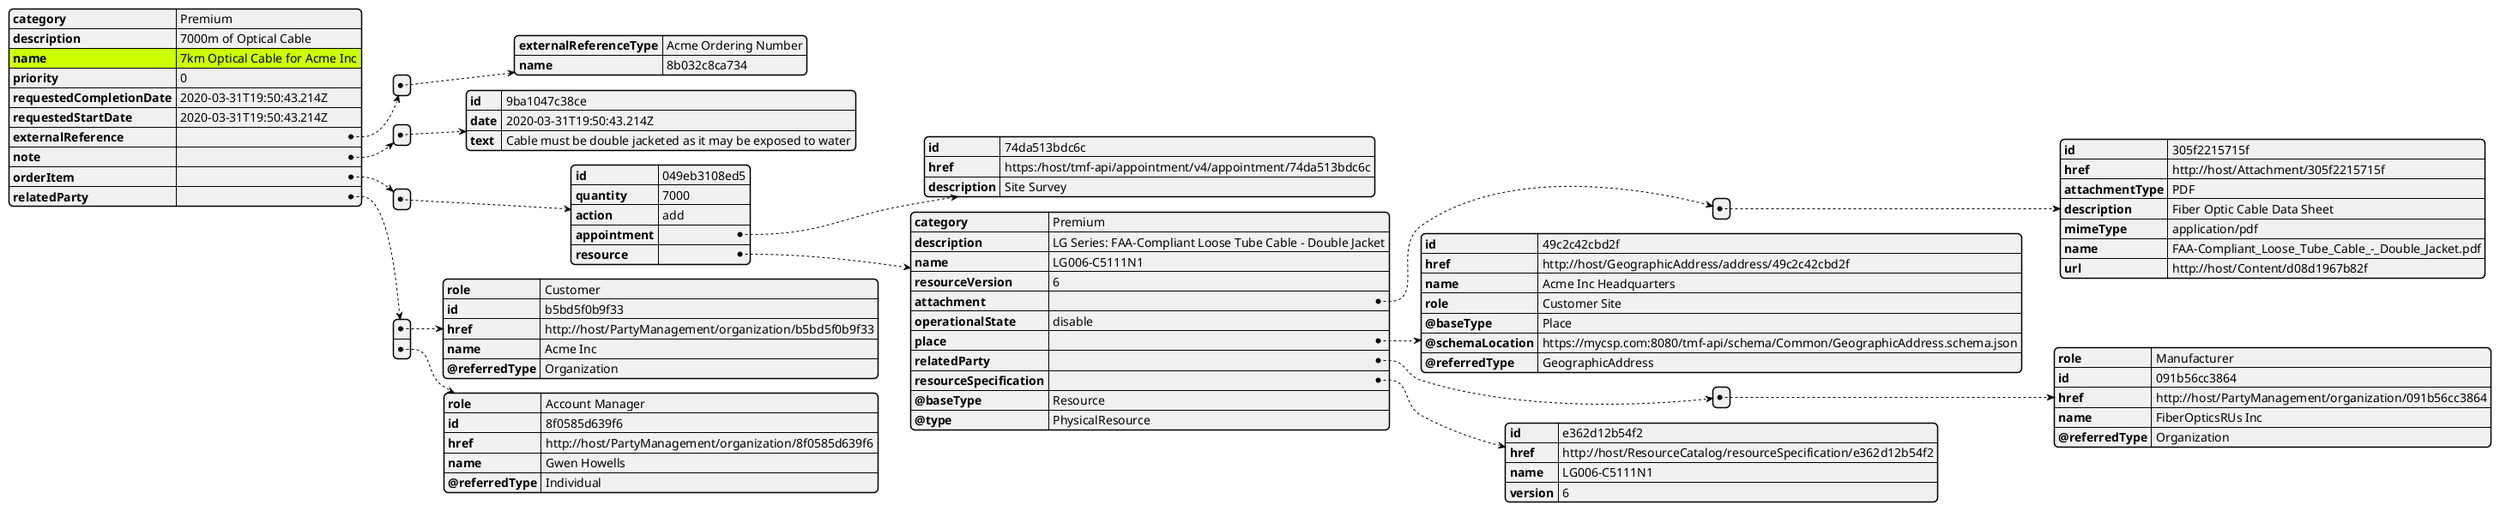 @startjson
#highlight "name"
{
  "category": "Premium",
  "description": "7000m of Optical Cable",
  "name": "7km Optical Cable for Acme Inc",
  "priority": 0,
  "requestedCompletionDate": "2020-03-31T19:50:43.214Z",
  "requestedStartDate": "2020-03-31T19:50:43.214Z",
  "externalReference": [
    {
      "externalReferenceType": "Acme Ordering Number",
      "name": "8b032c8ca734"
    }
  ],
  "note": [
    {
      "id": "9ba1047c38ce",
      "date": "2020-03-31T19:50:43.214Z",
      "text": "Cable must be double jacketed as it may be exposed to water"
    }
  ],
  "orderItem": [
    {
      "id": "049eb3108ed5",
      "quantity": 7000,
      "action": "add",
      "appointment": {
        "id": "74da513bdc6c",
        "href": "https:/host/tmf-api/appointment/v4/appointment/74da513bdc6c",
        "description": "Site Survey"
      },
      "resource": {
        "category": "Premium",
        "description": "LG Series: FAA-Compliant Loose Tube Cable - Double Jacket",
        "name": "LG006-C5111N1",
        "resourceVersion": "6",
        "attachment": [
          {
            "id": "305f2215715f",
            "href": "http://host/Attachment/305f2215715f",
            "attachmentType": "PDF",
            "description": "Fiber Optic Cable Data Sheet",
            "mimeType": "application/pdf",
            "name": "FAA-Compliant_Loose_Tube_Cable_-_Double_Jacket.pdf",
            "url": "http://host/Content/d08d1967b82f"
          }
        ],
        "operationalState": "disable",
        "place": {
          "id": "49c2c42cbd2f",
          "href": "http://host/GeographicAddress/address/49c2c42cbd2f",
          "name": "Acme Inc Headquarters",
          "role": "Customer Site",
          "@baseType": "Place",
          "@schemaLocation": "https://mycsp.com:8080/tmf-api/schema/Common/GeographicAddress.schema.json",
          "@referredType": "GeographicAddress"
        },
        "relatedParty": [
          {
            "role": "Manufacturer",
            "id": "091b56cc3864",
            "href": "http://host/PartyManagement/organization/091b56cc3864",
            "name": "FiberOpticsRUs Inc",
            "@referredType": "Organization"
          }
        ],
        "resourceSpecification": {
          "id": "e362d12b54f2",
          "href": "http://host/ResourceCatalog/resourceSpecification/e362d12b54f2",
          "name": "LG006-C5111N1",
          "version": "6"
        },
        "@baseType": "Resource",
        "@type": "PhysicalResource"
      }
    }
  ],
  "relatedParty": [
    {
      "role": "Customer",
      "id": "b5bd5f0b9f33",
      "href": "http://host/PartyManagement/organization/b5bd5f0b9f33",
      "name": "Acme Inc",
      "@referredType": "Organization"
    },
    {
      "role": "Account Manager",
      "id": "8f0585d639f6",
      "href": "http://host/PartyManagement/organization/8f0585d639f6",
      "name": "Gwen Howells",
      "@referredType": "Individual"
    }
  ]
}
@endjson